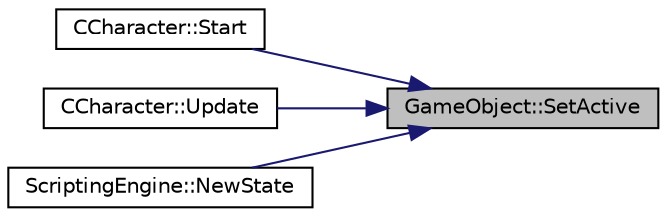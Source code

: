 digraph "GameObject::SetActive"
{
 // LATEX_PDF_SIZE
  edge [fontname="Helvetica",fontsize="10",labelfontname="Helvetica",labelfontsize="10"];
  node [fontname="Helvetica",fontsize="10",shape=record];
  rankdir="RL";
  Node189 [label="GameObject::SetActive",height=0.2,width=0.4,color="black", fillcolor="grey75", style="filled", fontcolor="black",tooltip=" "];
  Node189 -> Node190 [dir="back",color="midnightblue",fontsize="10",style="solid",fontname="Helvetica"];
  Node190 [label="CCharacter::Start",height=0.2,width=0.4,color="black", fillcolor="white", style="filled",URL="$class_c_character.html#ab774064d1c84af41bcace35d81cc1fb5",tooltip="Initialises the component at program start."];
  Node189 -> Node191 [dir="back",color="midnightblue",fontsize="10",style="solid",fontname="Helvetica"];
  Node191 [label="CCharacter::Update",height=0.2,width=0.4,color="black", fillcolor="white", style="filled",URL="$class_c_character.html#adc476a488c7157c7fc2b32381760b4e0",tooltip="updates ongoing behaviour for the component"];
  Node189 -> Node192 [dir="back",color="midnightblue",fontsize="10",style="solid",fontname="Helvetica"];
  Node192 [label="ScriptingEngine::NewState",height=0.2,width=0.4,color="black", fillcolor="white", style="filled",URL="$class_scripting_engine.html#a125a0c206da8e74b8f6664c4e523606a",tooltip="Sets up the engine with initial processes and variables and exposes engine functionality to lua."];
}
